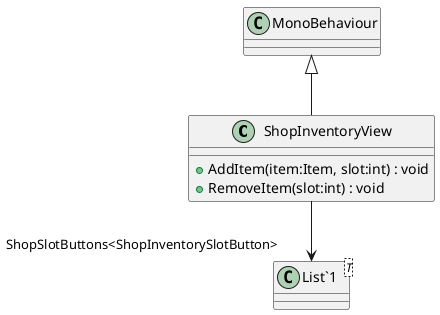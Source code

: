 @startuml
class ShopInventoryView {
    + AddItem(item:Item, slot:int) : void
    + RemoveItem(slot:int) : void
}
class "List`1"<T> {
}
MonoBehaviour <|-- ShopInventoryView
ShopInventoryView --> "ShopSlotButtons<ShopInventorySlotButton>" "List`1"
@enduml
